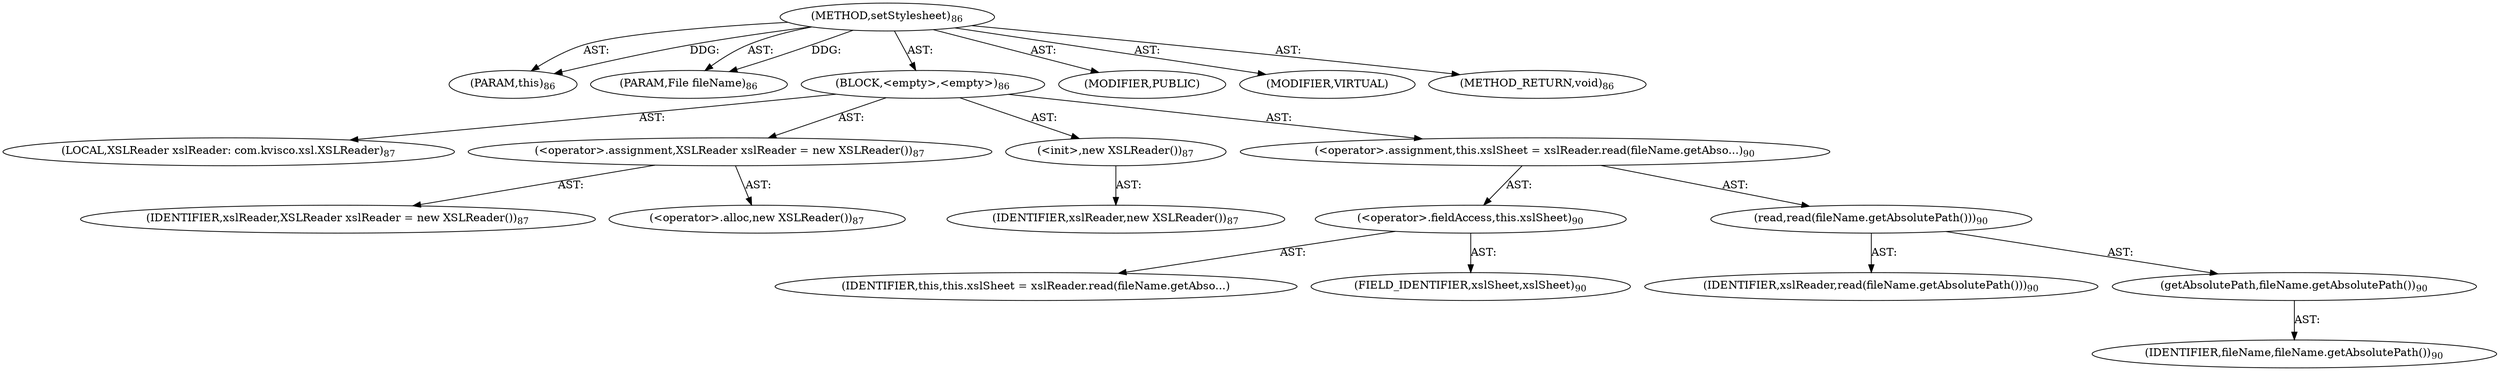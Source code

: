 digraph "setStylesheet" {  
"111669149697" [label = <(METHOD,setStylesheet)<SUB>86</SUB>> ]
"115964116993" [label = <(PARAM,this)<SUB>86</SUB>> ]
"115964116994" [label = <(PARAM,File fileName)<SUB>86</SUB>> ]
"25769803777" [label = <(BLOCK,&lt;empty&gt;,&lt;empty&gt;)<SUB>86</SUB>> ]
"94489280512" [label = <(LOCAL,XSLReader xslReader: com.kvisco.xsl.XSLReader)<SUB>87</SUB>> ]
"30064771079" [label = <(&lt;operator&gt;.assignment,XSLReader xslReader = new XSLReader())<SUB>87</SUB>> ]
"68719476739" [label = <(IDENTIFIER,xslReader,XSLReader xslReader = new XSLReader())<SUB>87</SUB>> ]
"30064771080" [label = <(&lt;operator&gt;.alloc,new XSLReader())<SUB>87</SUB>> ]
"30064771081" [label = <(&lt;init&gt;,new XSLReader())<SUB>87</SUB>> ]
"68719476740" [label = <(IDENTIFIER,xslReader,new XSLReader())<SUB>87</SUB>> ]
"30064771082" [label = <(&lt;operator&gt;.assignment,this.xslSheet = xslReader.read(fileName.getAbso...)<SUB>90</SUB>> ]
"30064771083" [label = <(&lt;operator&gt;.fieldAccess,this.xslSheet)<SUB>90</SUB>> ]
"68719476741" [label = <(IDENTIFIER,this,this.xslSheet = xslReader.read(fileName.getAbso...)> ]
"55834574851" [label = <(FIELD_IDENTIFIER,xslSheet,xslSheet)<SUB>90</SUB>> ]
"30064771084" [label = <(read,read(fileName.getAbsolutePath()))<SUB>90</SUB>> ]
"68719476742" [label = <(IDENTIFIER,xslReader,read(fileName.getAbsolutePath()))<SUB>90</SUB>> ]
"30064771085" [label = <(getAbsolutePath,fileName.getAbsolutePath())<SUB>90</SUB>> ]
"68719476743" [label = <(IDENTIFIER,fileName,fileName.getAbsolutePath())<SUB>90</SUB>> ]
"133143986180" [label = <(MODIFIER,PUBLIC)> ]
"133143986181" [label = <(MODIFIER,VIRTUAL)> ]
"128849018881" [label = <(METHOD_RETURN,void)<SUB>86</SUB>> ]
  "111669149697" -> "115964116993"  [ label = "AST: "] 
  "111669149697" -> "115964116994"  [ label = "AST: "] 
  "111669149697" -> "25769803777"  [ label = "AST: "] 
  "111669149697" -> "133143986180"  [ label = "AST: "] 
  "111669149697" -> "133143986181"  [ label = "AST: "] 
  "111669149697" -> "128849018881"  [ label = "AST: "] 
  "25769803777" -> "94489280512"  [ label = "AST: "] 
  "25769803777" -> "30064771079"  [ label = "AST: "] 
  "25769803777" -> "30064771081"  [ label = "AST: "] 
  "25769803777" -> "30064771082"  [ label = "AST: "] 
  "30064771079" -> "68719476739"  [ label = "AST: "] 
  "30064771079" -> "30064771080"  [ label = "AST: "] 
  "30064771081" -> "68719476740"  [ label = "AST: "] 
  "30064771082" -> "30064771083"  [ label = "AST: "] 
  "30064771082" -> "30064771084"  [ label = "AST: "] 
  "30064771083" -> "68719476741"  [ label = "AST: "] 
  "30064771083" -> "55834574851"  [ label = "AST: "] 
  "30064771084" -> "68719476742"  [ label = "AST: "] 
  "30064771084" -> "30064771085"  [ label = "AST: "] 
  "30064771085" -> "68719476743"  [ label = "AST: "] 
  "111669149697" -> "115964116993"  [ label = "DDG: "] 
  "111669149697" -> "115964116994"  [ label = "DDG: "] 
}
